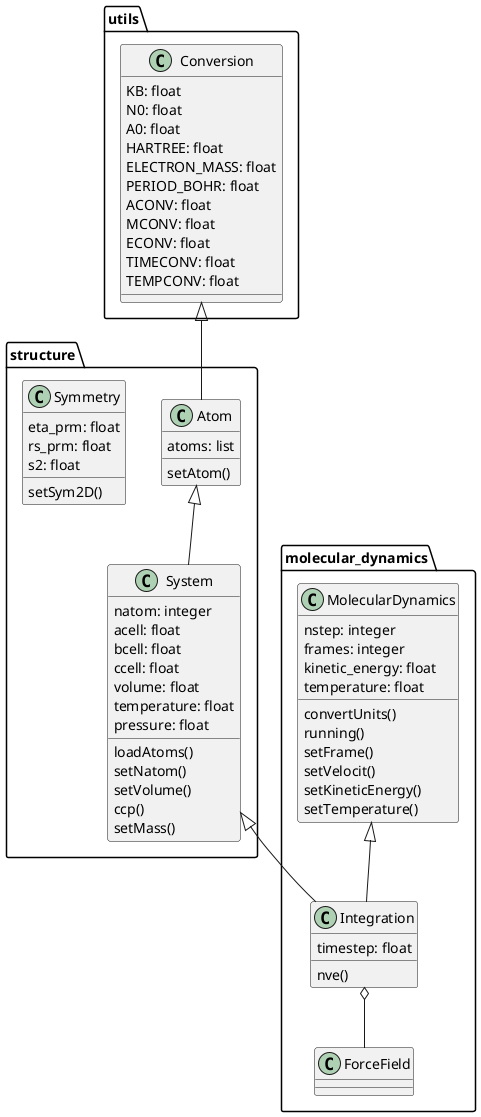 @startuml M3L
package utils{
    class Conversion{
        KB: float
        N0: float
        A0: float
        HARTREE: float
        ELECTRON_MASS: float
        PERIOD_BOHR: float
        ACONV: float
        MCONV: float
        ECONV: float
        TIMECONV: float
        TEMPCONV: float
    }
  }
package molecular_dynamics{
    class MolecularDynamics{
        nstep: integer
        frames: integer
        kinetic_energy: float
        temperature: float
        convertUnits()
        running()
        setFrame()
        setVelocit()
        setKineticEnergy()
        setTemperature()
    }
    class Integration{
        timestep: float
        nve()
    }
    class ForceField{
  }
}
package structure{
    class System{
      natom: integer
      acell: float
      bcell: float
      ccell: float
      volume: float
      temperature: float
      pressure: float
      loadAtoms()
      setNatom()
      setVolume()
      ccp()
      setMass()
    }
    class Atom{
        atoms: list
        setAtom()
  }
    class Symmetry{
      eta_prm: float
      rs_prm: float
      s2: float
      setSym2D()
    }
}
Conversion <|-- Atom
Integration o-- ForceField
MolecularDynamics <|-- Integration
System <|-- Integration
Atom <|-- System
@enduml
